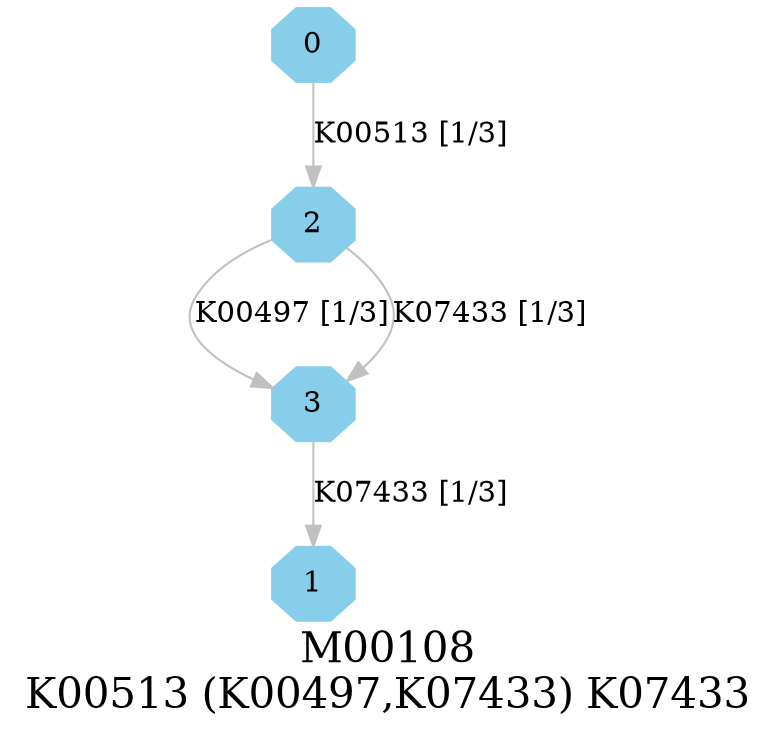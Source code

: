digraph G {
graph [label="M00108
K00513 (K00497,K07433) K07433",fontsize=20];
node [shape=box,style=filled];
edge [len=3,color=grey];
{node [width=.3,height=.3,shape=octagon,style=filled,color=skyblue] 0 1 2 3 }
0 -> 2 [label="K00513 [1/3]"];
2 -> 3 [label="K00497 [1/3]"];
2 -> 3 [label="K07433 [1/3]"];
3 -> 1 [label="K07433 [1/3]"];
}